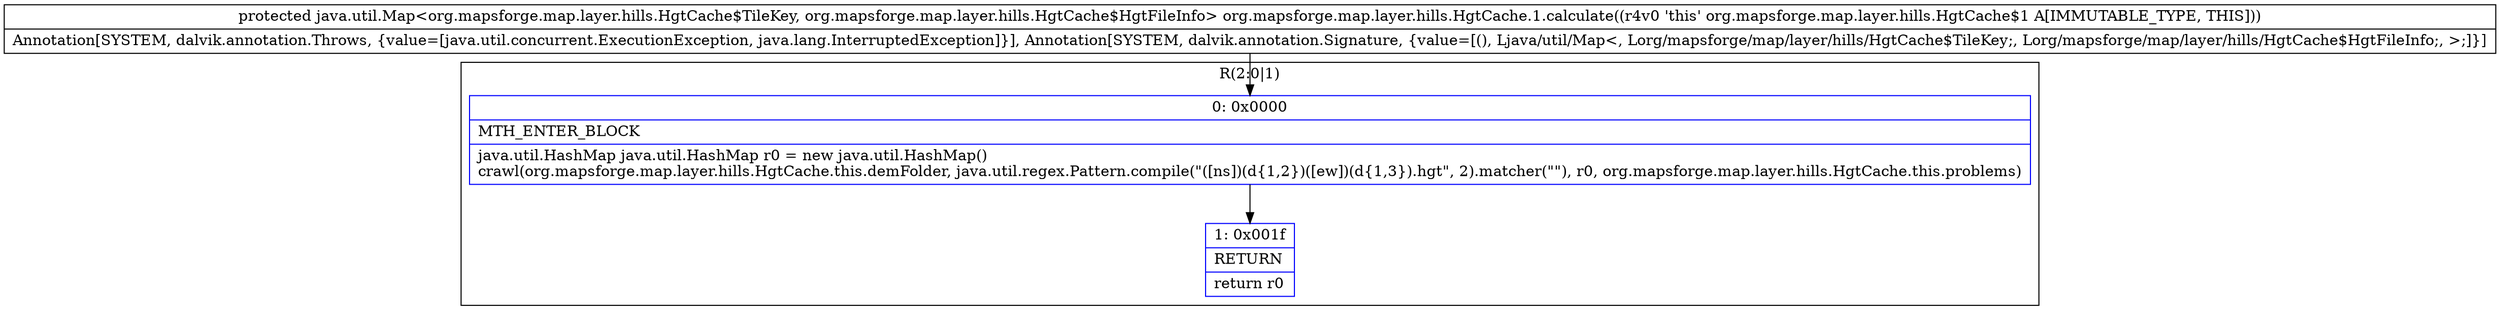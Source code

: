 digraph "CFG fororg.mapsforge.map.layer.hills.HgtCache.1.calculate()Ljava\/util\/Map;" {
subgraph cluster_Region_1349916248 {
label = "R(2:0|1)";
node [shape=record,color=blue];
Node_0 [shape=record,label="{0\:\ 0x0000|MTH_ENTER_BLOCK\l|java.util.HashMap java.util.HashMap r0 = new java.util.HashMap()\lcrawl(org.mapsforge.map.layer.hills.HgtCache.this.demFolder, java.util.regex.Pattern.compile(\"([ns])(d\{1,2\})([ew])(d\{1,3\}).hgt\", 2).matcher(\"\"), r0, org.mapsforge.map.layer.hills.HgtCache.this.problems)\l}"];
Node_1 [shape=record,label="{1\:\ 0x001f|RETURN\l|return r0\l}"];
}
MethodNode[shape=record,label="{protected java.util.Map\<org.mapsforge.map.layer.hills.HgtCache$TileKey, org.mapsforge.map.layer.hills.HgtCache$HgtFileInfo\> org.mapsforge.map.layer.hills.HgtCache.1.calculate((r4v0 'this' org.mapsforge.map.layer.hills.HgtCache$1 A[IMMUTABLE_TYPE, THIS]))  | Annotation[SYSTEM, dalvik.annotation.Throws, \{value=[java.util.concurrent.ExecutionException, java.lang.InterruptedException]\}], Annotation[SYSTEM, dalvik.annotation.Signature, \{value=[(), Ljava\/util\/Map\<, Lorg\/mapsforge\/map\/layer\/hills\/HgtCache$TileKey;, Lorg\/mapsforge\/map\/layer\/hills\/HgtCache$HgtFileInfo;, \>;]\}]\l}"];
MethodNode -> Node_0;
Node_0 -> Node_1;
}

